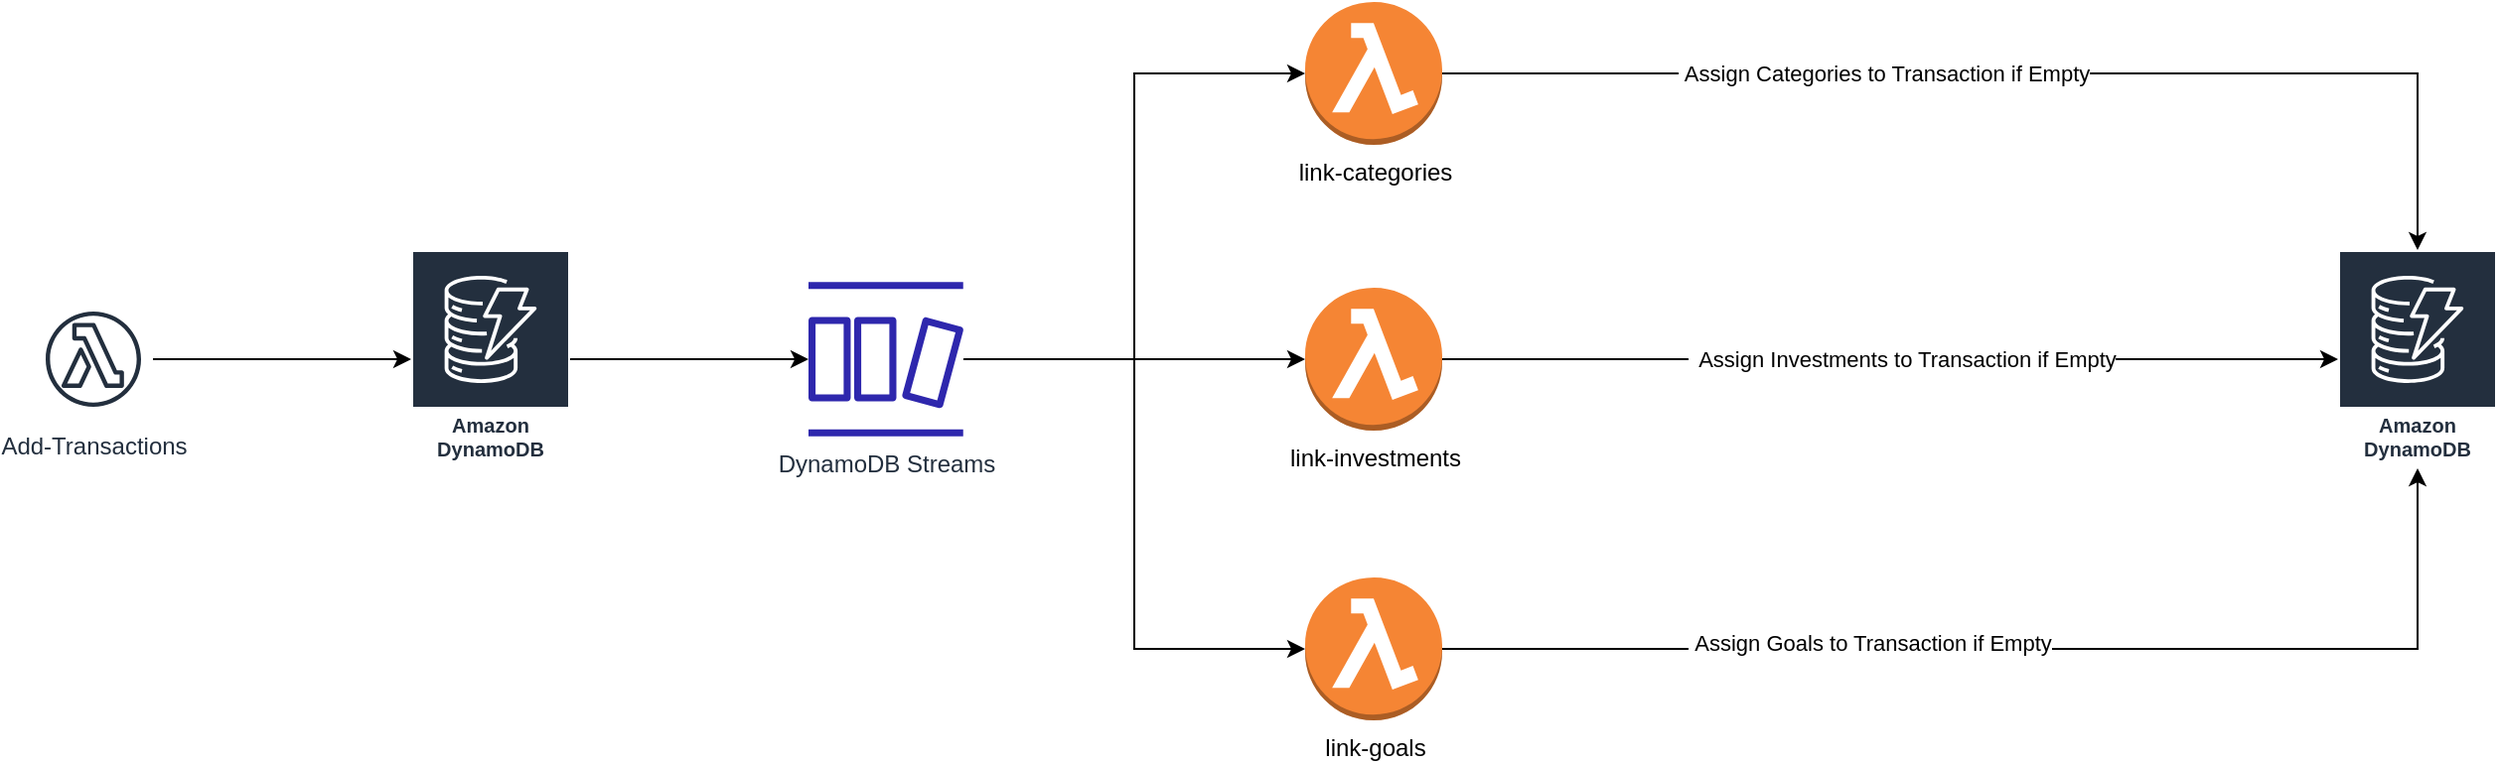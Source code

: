 <mxfile version="18.0.6" type="github">
  <diagram id="H5Dt-ASi5tr7sncTvc-L" name="Page-1">
    <mxGraphModel dx="1038" dy="528" grid="1" gridSize="10" guides="1" tooltips="1" connect="1" arrows="1" fold="1" page="1" pageScale="1" pageWidth="850" pageHeight="1100" math="0" shadow="0">
      <root>
        <mxCell id="0" />
        <mxCell id="1" parent="0" />
        <mxCell id="-3O10WwuAZNK-fWrXain-4" style="edgeStyle=orthogonalEdgeStyle;rounded=0;orthogonalLoop=1;jettySize=auto;html=1;" edge="1" parent="1" source="-3O10WwuAZNK-fWrXain-2" target="-3O10WwuAZNK-fWrXain-3">
          <mxGeometry relative="1" as="geometry" />
        </mxCell>
        <mxCell id="-3O10WwuAZNK-fWrXain-2" value="&lt;div&gt;Add-Transactions&lt;/div&gt;&lt;div&gt;&lt;br&gt;&lt;/div&gt;" style="sketch=0;outlineConnect=0;fontColor=#232F3E;gradientColor=none;strokeColor=#232F3E;fillColor=#ffffff;dashed=0;verticalLabelPosition=bottom;verticalAlign=top;align=center;html=1;fontSize=12;fontStyle=0;aspect=fixed;shape=mxgraph.aws4.resourceIcon;resIcon=mxgraph.aws4.lambda_function;" vertex="1" parent="1">
          <mxGeometry x="180" y="160" width="60" height="60" as="geometry" />
        </mxCell>
        <mxCell id="-3O10WwuAZNK-fWrXain-6" style="edgeStyle=orthogonalEdgeStyle;rounded=0;orthogonalLoop=1;jettySize=auto;html=1;" edge="1" parent="1" source="-3O10WwuAZNK-fWrXain-3" target="-3O10WwuAZNK-fWrXain-5">
          <mxGeometry relative="1" as="geometry" />
        </mxCell>
        <mxCell id="-3O10WwuAZNK-fWrXain-3" value="Amazon DynamoDB" style="sketch=0;outlineConnect=0;fontColor=#232F3E;gradientColor=none;strokeColor=#ffffff;fillColor=#232F3E;dashed=0;verticalLabelPosition=middle;verticalAlign=bottom;align=center;html=1;whiteSpace=wrap;fontSize=10;fontStyle=1;spacing=3;shape=mxgraph.aws4.productIcon;prIcon=mxgraph.aws4.dynamodb;" vertex="1" parent="1">
          <mxGeometry x="370" y="135" width="80" height="110" as="geometry" />
        </mxCell>
        <mxCell id="-3O10WwuAZNK-fWrXain-10" style="edgeStyle=orthogonalEdgeStyle;rounded=0;orthogonalLoop=1;jettySize=auto;html=1;" edge="1" parent="1" source="-3O10WwuAZNK-fWrXain-5" target="-3O10WwuAZNK-fWrXain-8">
          <mxGeometry relative="1" as="geometry" />
        </mxCell>
        <mxCell id="-3O10WwuAZNK-fWrXain-11" style="edgeStyle=orthogonalEdgeStyle;rounded=0;orthogonalLoop=1;jettySize=auto;html=1;entryX=0;entryY=0.5;entryDx=0;entryDy=0;entryPerimeter=0;" edge="1" parent="1" source="-3O10WwuAZNK-fWrXain-5" target="-3O10WwuAZNK-fWrXain-9">
          <mxGeometry relative="1" as="geometry" />
        </mxCell>
        <mxCell id="-3O10WwuAZNK-fWrXain-12" style="edgeStyle=orthogonalEdgeStyle;rounded=0;orthogonalLoop=1;jettySize=auto;html=1;entryX=0;entryY=0.5;entryDx=0;entryDy=0;entryPerimeter=0;" edge="1" parent="1" source="-3O10WwuAZNK-fWrXain-5" target="-3O10WwuAZNK-fWrXain-7">
          <mxGeometry relative="1" as="geometry" />
        </mxCell>
        <mxCell id="-3O10WwuAZNK-fWrXain-5" value="&lt;div&gt;DynamoDB Streams&lt;/div&gt;&lt;div&gt;&lt;br&gt;&lt;/div&gt;" style="sketch=0;outlineConnect=0;fontColor=#232F3E;gradientColor=none;fillColor=#2E27AD;strokeColor=none;dashed=0;verticalLabelPosition=bottom;verticalAlign=top;align=center;html=1;fontSize=12;fontStyle=0;aspect=fixed;pointerEvents=1;shape=mxgraph.aws4.dynamodb_stream;" vertex="1" parent="1">
          <mxGeometry x="570" y="151" width="78" height="78" as="geometry" />
        </mxCell>
        <mxCell id="-3O10WwuAZNK-fWrXain-16" style="edgeStyle=orthogonalEdgeStyle;rounded=0;orthogonalLoop=1;jettySize=auto;html=1;" edge="1" parent="1" source="-3O10WwuAZNK-fWrXain-7" target="-3O10WwuAZNK-fWrXain-13">
          <mxGeometry relative="1" as="geometry" />
        </mxCell>
        <mxCell id="-3O10WwuAZNK-fWrXain-19" value="&lt;div&gt;&amp;nbsp;Assign Goals to Transaction if Empty &lt;br&gt;&lt;/div&gt;" style="edgeLabel;html=1;align=center;verticalAlign=middle;resizable=0;points=[];" vertex="1" connectable="0" parent="-3O10WwuAZNK-fWrXain-16">
          <mxGeometry x="-0.261" y="3" relative="1" as="geometry">
            <mxPoint as="offset" />
          </mxGeometry>
        </mxCell>
        <mxCell id="-3O10WwuAZNK-fWrXain-7" value="link-goals" style="outlineConnect=0;dashed=0;verticalLabelPosition=bottom;verticalAlign=top;align=center;html=1;shape=mxgraph.aws3.lambda_function;fillColor=#F58534;gradientColor=none;" vertex="1" parent="1">
          <mxGeometry x="820" y="300" width="69" height="72" as="geometry" />
        </mxCell>
        <mxCell id="-3O10WwuAZNK-fWrXain-15" style="edgeStyle=orthogonalEdgeStyle;rounded=0;orthogonalLoop=1;jettySize=auto;html=1;" edge="1" parent="1" source="-3O10WwuAZNK-fWrXain-8" target="-3O10WwuAZNK-fWrXain-13">
          <mxGeometry relative="1" as="geometry" />
        </mxCell>
        <mxCell id="-3O10WwuAZNK-fWrXain-18" value="&amp;nbsp; Assign Investments to Transaction if Empty " style="edgeLabel;html=1;align=center;verticalAlign=middle;resizable=0;points=[];" vertex="1" connectable="0" parent="-3O10WwuAZNK-fWrXain-15">
          <mxGeometry x="-0.242" y="3" relative="1" as="geometry">
            <mxPoint x="60" y="3" as="offset" />
          </mxGeometry>
        </mxCell>
        <mxCell id="-3O10WwuAZNK-fWrXain-8" value="link-investments" style="outlineConnect=0;dashed=0;verticalLabelPosition=bottom;verticalAlign=top;align=center;html=1;shape=mxgraph.aws3.lambda_function;fillColor=#F58534;gradientColor=none;" vertex="1" parent="1">
          <mxGeometry x="820" y="154" width="69" height="72" as="geometry" />
        </mxCell>
        <mxCell id="-3O10WwuAZNK-fWrXain-14" style="edgeStyle=orthogonalEdgeStyle;rounded=0;orthogonalLoop=1;jettySize=auto;html=1;" edge="1" parent="1" source="-3O10WwuAZNK-fWrXain-9" target="-3O10WwuAZNK-fWrXain-13">
          <mxGeometry relative="1" as="geometry" />
        </mxCell>
        <mxCell id="-3O10WwuAZNK-fWrXain-17" value="&lt;div&gt;&amp;nbsp;Assign Categories to Transaction if Empty &lt;br&gt;&lt;/div&gt;" style="edgeLabel;html=1;align=center;verticalAlign=middle;resizable=0;points=[];" vertex="1" connectable="0" parent="-3O10WwuAZNK-fWrXain-14">
          <mxGeometry x="-0.159" y="4" relative="1" as="geometry">
            <mxPoint x="-22" y="4" as="offset" />
          </mxGeometry>
        </mxCell>
        <mxCell id="-3O10WwuAZNK-fWrXain-9" value="link-categories" style="outlineConnect=0;dashed=0;verticalLabelPosition=bottom;verticalAlign=top;align=center;html=1;shape=mxgraph.aws3.lambda_function;fillColor=#F58534;gradientColor=none;" vertex="1" parent="1">
          <mxGeometry x="820" y="10" width="69" height="72" as="geometry" />
        </mxCell>
        <mxCell id="-3O10WwuAZNK-fWrXain-13" value="Amazon DynamoDB" style="sketch=0;outlineConnect=0;fontColor=#232F3E;gradientColor=none;strokeColor=#ffffff;fillColor=#232F3E;dashed=0;verticalLabelPosition=middle;verticalAlign=bottom;align=center;html=1;whiteSpace=wrap;fontSize=10;fontStyle=1;spacing=3;shape=mxgraph.aws4.productIcon;prIcon=mxgraph.aws4.dynamodb;" vertex="1" parent="1">
          <mxGeometry x="1340" y="135" width="80" height="110" as="geometry" />
        </mxCell>
      </root>
    </mxGraphModel>
  </diagram>
</mxfile>
